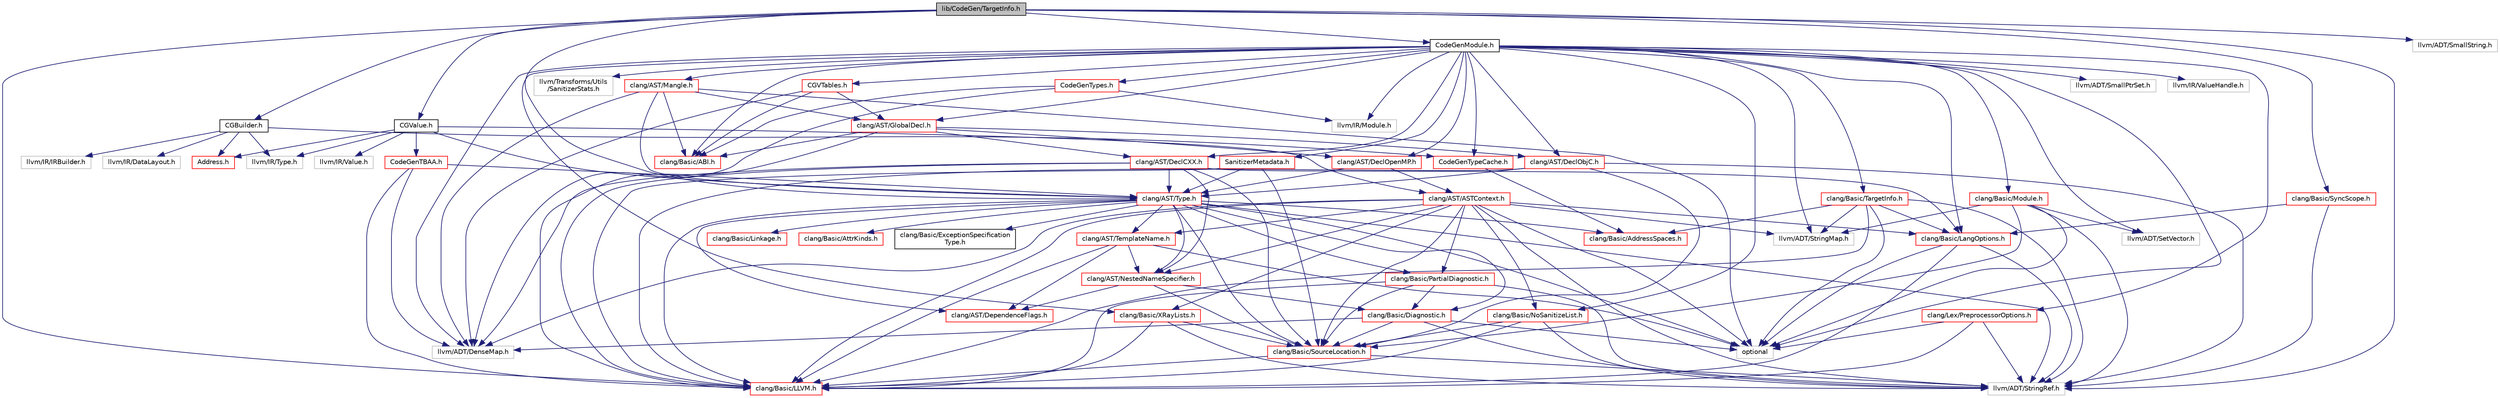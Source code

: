 digraph "lib/CodeGen/TargetInfo.h"
{
 // LATEX_PDF_SIZE
  bgcolor="transparent";
  edge [fontname="Helvetica",fontsize="10",labelfontname="Helvetica",labelfontsize="10"];
  node [fontname="Helvetica",fontsize="10",shape=record];
  Node1 [label="lib/CodeGen/TargetInfo.h",height=0.2,width=0.4,color="black", fillcolor="grey75", style="filled", fontcolor="black",tooltip=" "];
  Node1 -> Node2 [color="midnightblue",fontsize="10",style="solid",fontname="Helvetica"];
  Node2 [label="CGBuilder.h",height=0.2,width=0.4,color="black",URL="$CGBuilder_8h.html",tooltip=" "];
  Node2 -> Node3 [color="midnightblue",fontsize="10",style="solid",fontname="Helvetica"];
  Node3 [label="Address.h",height=0.2,width=0.4,color="red",URL="$Address_8h.html",tooltip=" "];
  Node2 -> Node11 [color="midnightblue",fontsize="10",style="solid",fontname="Helvetica"];
  Node11 [label="CodeGenTypeCache.h",height=0.2,width=0.4,color="red",URL="$CodeGenTypeCache_8h.html",tooltip=" "];
  Node11 -> Node12 [color="midnightblue",fontsize="10",style="solid",fontname="Helvetica"];
  Node12 [label="clang/Basic/AddressSpaces.h",height=0.2,width=0.4,color="red",URL="$AddressSpaces_8h.html",tooltip=" "];
  Node2 -> Node15 [color="midnightblue",fontsize="10",style="solid",fontname="Helvetica"];
  Node15 [label="llvm/IR/DataLayout.h",height=0.2,width=0.4,color="grey75",tooltip=" "];
  Node2 -> Node16 [color="midnightblue",fontsize="10",style="solid",fontname="Helvetica"];
  Node16 [label="llvm/IR/IRBuilder.h",height=0.2,width=0.4,color="grey75",tooltip=" "];
  Node2 -> Node17 [color="midnightblue",fontsize="10",style="solid",fontname="Helvetica"];
  Node17 [label="llvm/IR/Type.h",height=0.2,width=0.4,color="grey75",tooltip=" "];
  Node1 -> Node18 [color="midnightblue",fontsize="10",style="solid",fontname="Helvetica"];
  Node18 [label="CodeGenModule.h",height=0.2,width=0.4,color="black",URL="$CodeGenModule_8h.html",tooltip=" "];
  Node18 -> Node19 [color="midnightblue",fontsize="10",style="solid",fontname="Helvetica"];
  Node19 [label="CGVTables.h",height=0.2,width=0.4,color="red",URL="$CGVTables_8h.html",tooltip=" "];
  Node19 -> Node150 [color="midnightblue",fontsize="10",style="solid",fontname="Helvetica"];
  Node150 [label="clang/AST/GlobalDecl.h",height=0.2,width=0.4,color="red",URL="$GlobalDecl_8h.html",tooltip=" "];
  Node150 -> Node21 [color="midnightblue",fontsize="10",style="solid",fontname="Helvetica"];
  Node21 [label="clang/AST/DeclCXX.h",height=0.2,width=0.4,color="red",URL="$DeclCXX_8h.html",tooltip=" "];
  Node21 -> Node62 [color="midnightblue",fontsize="10",style="solid",fontname="Helvetica"];
  Node62 [label="clang/AST/NestedNameSpecifier.h",height=0.2,width=0.4,color="red",URL="$NestedNameSpecifier_8h.html",tooltip=" "];
  Node62 -> Node59 [color="midnightblue",fontsize="10",style="solid",fontname="Helvetica"];
  Node59 [label="clang/AST/DependenceFlags.h",height=0.2,width=0.4,color="red",URL="$DependenceFlags_8h.html",tooltip=" "];
  Node62 -> Node63 [color="midnightblue",fontsize="10",style="solid",fontname="Helvetica"];
  Node63 [label="clang/Basic/Diagnostic.h",height=0.2,width=0.4,color="red",URL="$Basic_2Diagnostic_8h.html",tooltip=" "];
  Node63 -> Node72 [color="midnightblue",fontsize="10",style="solid",fontname="Helvetica"];
  Node72 [label="clang/Basic/SourceLocation.h",height=0.2,width=0.4,color="red",URL="$SourceLocation_8h.html",tooltip=" "];
  Node72 -> Node39 [color="midnightblue",fontsize="10",style="solid",fontname="Helvetica"];
  Node39 [label="clang/Basic/LLVM.h",height=0.2,width=0.4,color="red",URL="$LLVM_8h.html",tooltip=" "];
  Node72 -> Node34 [color="midnightblue",fontsize="10",style="solid",fontname="Helvetica"];
  Node34 [label="llvm/ADT/StringRef.h",height=0.2,width=0.4,color="grey75",tooltip=" "];
  Node63 -> Node73 [color="midnightblue",fontsize="10",style="solid",fontname="Helvetica"];
  Node73 [label="llvm/ADT/DenseMap.h",height=0.2,width=0.4,color="grey75",tooltip=" "];
  Node63 -> Node34 [color="midnightblue",fontsize="10",style="solid",fontname="Helvetica"];
  Node63 -> Node66 [color="midnightblue",fontsize="10",style="solid",fontname="Helvetica"];
  Node66 [label="optional",height=0.2,width=0.4,color="grey75",tooltip=" "];
  Node62 -> Node72 [color="midnightblue",fontsize="10",style="solid",fontname="Helvetica"];
  Node21 -> Node58 [color="midnightblue",fontsize="10",style="solid",fontname="Helvetica"];
  Node58 [label="clang/AST/Type.h",height=0.2,width=0.4,color="red",URL="$Type_8h.html",tooltip=" "];
  Node58 -> Node59 [color="midnightblue",fontsize="10",style="solid",fontname="Helvetica"];
  Node58 -> Node62 [color="midnightblue",fontsize="10",style="solid",fontname="Helvetica"];
  Node58 -> Node80 [color="midnightblue",fontsize="10",style="solid",fontname="Helvetica"];
  Node80 [label="clang/AST/TemplateName.h",height=0.2,width=0.4,color="red",URL="$TemplateName_8h.html",tooltip=" "];
  Node80 -> Node59 [color="midnightblue",fontsize="10",style="solid",fontname="Helvetica"];
  Node80 -> Node62 [color="midnightblue",fontsize="10",style="solid",fontname="Helvetica"];
  Node80 -> Node39 [color="midnightblue",fontsize="10",style="solid",fontname="Helvetica"];
  Node80 -> Node66 [color="midnightblue",fontsize="10",style="solid",fontname="Helvetica"];
  Node58 -> Node12 [color="midnightblue",fontsize="10",style="solid",fontname="Helvetica"];
  Node58 -> Node82 [color="midnightblue",fontsize="10",style="solid",fontname="Helvetica"];
  Node82 [label="clang/Basic/AttrKinds.h",height=0.2,width=0.4,color="red",URL="$AttrKinds_8h.html",tooltip=" "];
  Node58 -> Node63 [color="midnightblue",fontsize="10",style="solid",fontname="Helvetica"];
  Node58 -> Node84 [color="midnightblue",fontsize="10",style="solid",fontname="Helvetica"];
  Node84 [label="clang/Basic/ExceptionSpecification\lType.h",height=0.2,width=0.4,color="black",URL="$ExceptionSpecificationType_8h.html",tooltip=" "];
  Node58 -> Node39 [color="midnightblue",fontsize="10",style="solid",fontname="Helvetica"];
  Node58 -> Node85 [color="midnightblue",fontsize="10",style="solid",fontname="Helvetica"];
  Node85 [label="clang/Basic/Linkage.h",height=0.2,width=0.4,color="red",URL="$include_2clang_2Basic_2Linkage_8h.html",tooltip=" "];
  Node58 -> Node86 [color="midnightblue",fontsize="10",style="solid",fontname="Helvetica"];
  Node86 [label="clang/Basic/PartialDiagnostic.h",height=0.2,width=0.4,color="red",URL="$PartialDiagnostic_8h.html",tooltip=" "];
  Node86 -> Node63 [color="midnightblue",fontsize="10",style="solid",fontname="Helvetica"];
  Node86 -> Node39 [color="midnightblue",fontsize="10",style="solid",fontname="Helvetica"];
  Node86 -> Node72 [color="midnightblue",fontsize="10",style="solid",fontname="Helvetica"];
  Node86 -> Node34 [color="midnightblue",fontsize="10",style="solid",fontname="Helvetica"];
  Node58 -> Node72 [color="midnightblue",fontsize="10",style="solid",fontname="Helvetica"];
  Node58 -> Node34 [color="midnightblue",fontsize="10",style="solid",fontname="Helvetica"];
  Node58 -> Node66 [color="midnightblue",fontsize="10",style="solid",fontname="Helvetica"];
  Node21 -> Node39 [color="midnightblue",fontsize="10",style="solid",fontname="Helvetica"];
  Node21 -> Node122 [color="midnightblue",fontsize="10",style="solid",fontname="Helvetica"];
  Node122 [label="clang/Basic/LangOptions.h",height=0.2,width=0.4,color="red",URL="$LangOptions_8h.html",tooltip=" "];
  Node122 -> Node39 [color="midnightblue",fontsize="10",style="solid",fontname="Helvetica"];
  Node122 -> Node34 [color="midnightblue",fontsize="10",style="solid",fontname="Helvetica"];
  Node122 -> Node66 [color="midnightblue",fontsize="10",style="solid",fontname="Helvetica"];
  Node21 -> Node72 [color="midnightblue",fontsize="10",style="solid",fontname="Helvetica"];
  Node21 -> Node73 [color="midnightblue",fontsize="10",style="solid",fontname="Helvetica"];
  Node150 -> Node160 [color="midnightblue",fontsize="10",style="solid",fontname="Helvetica"];
  Node160 [label="clang/AST/DeclObjC.h",height=0.2,width=0.4,color="red",URL="$DeclObjC_8h.html",tooltip=" "];
  Node160 -> Node58 [color="midnightblue",fontsize="10",style="solid",fontname="Helvetica"];
  Node160 -> Node39 [color="midnightblue",fontsize="10",style="solid",fontname="Helvetica"];
  Node160 -> Node72 [color="midnightblue",fontsize="10",style="solid",fontname="Helvetica"];
  Node160 -> Node34 [color="midnightblue",fontsize="10",style="solid",fontname="Helvetica"];
  Node150 -> Node165 [color="midnightblue",fontsize="10",style="solid",fontname="Helvetica"];
  Node165 [label="clang/AST/DeclOpenMP.h",height=0.2,width=0.4,color="red",URL="$DeclOpenMP_8h.html",tooltip=" "];
  Node165 -> Node166 [color="midnightblue",fontsize="10",style="solid",fontname="Helvetica"];
  Node166 [label="clang/AST/ASTContext.h",height=0.2,width=0.4,color="red",URL="$ASTContext_8h.html",tooltip=" "];
  Node166 -> Node62 [color="midnightblue",fontsize="10",style="solid",fontname="Helvetica"];
  Node166 -> Node80 [color="midnightblue",fontsize="10",style="solid",fontname="Helvetica"];
  Node166 -> Node39 [color="midnightblue",fontsize="10",style="solid",fontname="Helvetica"];
  Node166 -> Node122 [color="midnightblue",fontsize="10",style="solid",fontname="Helvetica"];
  Node166 -> Node174 [color="midnightblue",fontsize="10",style="solid",fontname="Helvetica"];
  Node174 [label="clang/Basic/NoSanitizeList.h",height=0.2,width=0.4,color="red",URL="$NoSanitizeList_8h.html",tooltip=" "];
  Node174 -> Node39 [color="midnightblue",fontsize="10",style="solid",fontname="Helvetica"];
  Node174 -> Node72 [color="midnightblue",fontsize="10",style="solid",fontname="Helvetica"];
  Node174 -> Node34 [color="midnightblue",fontsize="10",style="solid",fontname="Helvetica"];
  Node166 -> Node86 [color="midnightblue",fontsize="10",style="solid",fontname="Helvetica"];
  Node166 -> Node72 [color="midnightblue",fontsize="10",style="solid",fontname="Helvetica"];
  Node166 -> Node183 [color="midnightblue",fontsize="10",style="solid",fontname="Helvetica"];
  Node183 [label="clang/Basic/XRayLists.h",height=0.2,width=0.4,color="red",URL="$XRayLists_8h.html",tooltip=" "];
  Node183 -> Node39 [color="midnightblue",fontsize="10",style="solid",fontname="Helvetica"];
  Node183 -> Node72 [color="midnightblue",fontsize="10",style="solid",fontname="Helvetica"];
  Node183 -> Node34 [color="midnightblue",fontsize="10",style="solid",fontname="Helvetica"];
  Node166 -> Node73 [color="midnightblue",fontsize="10",style="solid",fontname="Helvetica"];
  Node166 -> Node102 [color="midnightblue",fontsize="10",style="solid",fontname="Helvetica"];
  Node102 [label="llvm/ADT/StringMap.h",height=0.2,width=0.4,color="grey75",tooltip=" "];
  Node166 -> Node34 [color="midnightblue",fontsize="10",style="solid",fontname="Helvetica"];
  Node166 -> Node66 [color="midnightblue",fontsize="10",style="solid",fontname="Helvetica"];
  Node165 -> Node58 [color="midnightblue",fontsize="10",style="solid",fontname="Helvetica"];
  Node150 -> Node190 [color="midnightblue",fontsize="10",style="solid",fontname="Helvetica"];
  Node190 [label="clang/Basic/ABI.h",height=0.2,width=0.4,color="red",URL="$ABI_8h.html",tooltip=" "];
  Node150 -> Node39 [color="midnightblue",fontsize="10",style="solid",fontname="Helvetica"];
  Node19 -> Node190 [color="midnightblue",fontsize="10",style="solid",fontname="Helvetica"];
  Node19 -> Node73 [color="midnightblue",fontsize="10",style="solid",fontname="Helvetica"];
  Node18 -> Node11 [color="midnightblue",fontsize="10",style="solid",fontname="Helvetica"];
  Node18 -> Node199 [color="midnightblue",fontsize="10",style="solid",fontname="Helvetica"];
  Node199 [label="CodeGenTypes.h",height=0.2,width=0.4,color="red",URL="$CodeGenTypes_8h.html",tooltip=" "];
  Node199 -> Node190 [color="midnightblue",fontsize="10",style="solid",fontname="Helvetica"];
  Node199 -> Node73 [color="midnightblue",fontsize="10",style="solid",fontname="Helvetica"];
  Node199 -> Node211 [color="midnightblue",fontsize="10",style="solid",fontname="Helvetica"];
  Node211 [label="llvm/IR/Module.h",height=0.2,width=0.4,color="grey75",tooltip=" "];
  Node18 -> Node212 [color="midnightblue",fontsize="10",style="solid",fontname="Helvetica"];
  Node212 [label="SanitizerMetadata.h",height=0.2,width=0.4,color="red",URL="$SanitizerMetadata_8h.html",tooltip=" "];
  Node212 -> Node58 [color="midnightblue",fontsize="10",style="solid",fontname="Helvetica"];
  Node212 -> Node39 [color="midnightblue",fontsize="10",style="solid",fontname="Helvetica"];
  Node212 -> Node72 [color="midnightblue",fontsize="10",style="solid",fontname="Helvetica"];
  Node18 -> Node21 [color="midnightblue",fontsize="10",style="solid",fontname="Helvetica"];
  Node18 -> Node160 [color="midnightblue",fontsize="10",style="solid",fontname="Helvetica"];
  Node18 -> Node165 [color="midnightblue",fontsize="10",style="solid",fontname="Helvetica"];
  Node18 -> Node150 [color="midnightblue",fontsize="10",style="solid",fontname="Helvetica"];
  Node18 -> Node213 [color="midnightblue",fontsize="10",style="solid",fontname="Helvetica"];
  Node213 [label="clang/AST/Mangle.h",height=0.2,width=0.4,color="red",URL="$Mangle_8h.html",tooltip=" "];
  Node213 -> Node150 [color="midnightblue",fontsize="10",style="solid",fontname="Helvetica"];
  Node213 -> Node58 [color="midnightblue",fontsize="10",style="solid",fontname="Helvetica"];
  Node213 -> Node190 [color="midnightblue",fontsize="10",style="solid",fontname="Helvetica"];
  Node213 -> Node73 [color="midnightblue",fontsize="10",style="solid",fontname="Helvetica"];
  Node213 -> Node66 [color="midnightblue",fontsize="10",style="solid",fontname="Helvetica"];
  Node18 -> Node190 [color="midnightblue",fontsize="10",style="solid",fontname="Helvetica"];
  Node18 -> Node122 [color="midnightblue",fontsize="10",style="solid",fontname="Helvetica"];
  Node18 -> Node214 [color="midnightblue",fontsize="10",style="solid",fontname="Helvetica"];
  Node214 [label="clang/Basic/Module.h",height=0.2,width=0.4,color="red",URL="$Module_8h.html",tooltip=" "];
  Node214 -> Node72 [color="midnightblue",fontsize="10",style="solid",fontname="Helvetica"];
  Node214 -> Node222 [color="midnightblue",fontsize="10",style="solid",fontname="Helvetica"];
  Node222 [label="llvm/ADT/SetVector.h",height=0.2,width=0.4,color="grey75",tooltip=" "];
  Node214 -> Node102 [color="midnightblue",fontsize="10",style="solid",fontname="Helvetica"];
  Node214 -> Node34 [color="midnightblue",fontsize="10",style="solid",fontname="Helvetica"];
  Node214 -> Node66 [color="midnightblue",fontsize="10",style="solid",fontname="Helvetica"];
  Node18 -> Node174 [color="midnightblue",fontsize="10",style="solid",fontname="Helvetica"];
  Node18 -> Node224 [color="midnightblue",fontsize="10",style="solid",fontname="Helvetica"];
  Node224 [label="clang/Basic/TargetInfo.h",height=0.2,width=0.4,color="red",URL="$include_2clang_2Basic_2TargetInfo_8h.html",tooltip=" "];
  Node224 -> Node12 [color="midnightblue",fontsize="10",style="solid",fontname="Helvetica"];
  Node224 -> Node39 [color="midnightblue",fontsize="10",style="solid",fontname="Helvetica"];
  Node224 -> Node122 [color="midnightblue",fontsize="10",style="solid",fontname="Helvetica"];
  Node224 -> Node102 [color="midnightblue",fontsize="10",style="solid",fontname="Helvetica"];
  Node224 -> Node34 [color="midnightblue",fontsize="10",style="solid",fontname="Helvetica"];
  Node224 -> Node66 [color="midnightblue",fontsize="10",style="solid",fontname="Helvetica"];
  Node18 -> Node183 [color="midnightblue",fontsize="10",style="solid",fontname="Helvetica"];
  Node18 -> Node230 [color="midnightblue",fontsize="10",style="solid",fontname="Helvetica"];
  Node230 [label="clang/Lex/PreprocessorOptions.h",height=0.2,width=0.4,color="red",URL="$PreprocessorOptions_8h.html",tooltip=" "];
  Node230 -> Node39 [color="midnightblue",fontsize="10",style="solid",fontname="Helvetica"];
  Node230 -> Node34 [color="midnightblue",fontsize="10",style="solid",fontname="Helvetica"];
  Node230 -> Node66 [color="midnightblue",fontsize="10",style="solid",fontname="Helvetica"];
  Node18 -> Node73 [color="midnightblue",fontsize="10",style="solid",fontname="Helvetica"];
  Node18 -> Node222 [color="midnightblue",fontsize="10",style="solid",fontname="Helvetica"];
  Node18 -> Node234 [color="midnightblue",fontsize="10",style="solid",fontname="Helvetica"];
  Node234 [label="llvm/ADT/SmallPtrSet.h",height=0.2,width=0.4,color="grey75",tooltip=" "];
  Node18 -> Node102 [color="midnightblue",fontsize="10",style="solid",fontname="Helvetica"];
  Node18 -> Node211 [color="midnightblue",fontsize="10",style="solid",fontname="Helvetica"];
  Node18 -> Node235 [color="midnightblue",fontsize="10",style="solid",fontname="Helvetica"];
  Node235 [label="llvm/IR/ValueHandle.h",height=0.2,width=0.4,color="grey75",tooltip=" "];
  Node18 -> Node236 [color="midnightblue",fontsize="10",style="solid",fontname="Helvetica"];
  Node236 [label="llvm/Transforms/Utils\l/SanitizerStats.h",height=0.2,width=0.4,color="grey75",tooltip=" "];
  Node18 -> Node66 [color="midnightblue",fontsize="10",style="solid",fontname="Helvetica"];
  Node1 -> Node201 [color="midnightblue",fontsize="10",style="solid",fontname="Helvetica"];
  Node201 [label="CGValue.h",height=0.2,width=0.4,color="black",URL="$CGValue_8h.html",tooltip=" "];
  Node201 -> Node166 [color="midnightblue",fontsize="10",style="solid",fontname="Helvetica"];
  Node201 -> Node58 [color="midnightblue",fontsize="10",style="solid",fontname="Helvetica"];
  Node201 -> Node202 [color="midnightblue",fontsize="10",style="solid",fontname="Helvetica"];
  Node202 [label="llvm/IR/Value.h",height=0.2,width=0.4,color="grey75",tooltip=" "];
  Node201 -> Node17 [color="midnightblue",fontsize="10",style="solid",fontname="Helvetica"];
  Node201 -> Node3 [color="midnightblue",fontsize="10",style="solid",fontname="Helvetica"];
  Node201 -> Node203 [color="midnightblue",fontsize="10",style="solid",fontname="Helvetica"];
  Node203 [label="CodeGenTBAA.h",height=0.2,width=0.4,color="red",URL="$CodeGenTBAA_8h.html",tooltip=" "];
  Node203 -> Node58 [color="midnightblue",fontsize="10",style="solid",fontname="Helvetica"];
  Node203 -> Node39 [color="midnightblue",fontsize="10",style="solid",fontname="Helvetica"];
  Node203 -> Node73 [color="midnightblue",fontsize="10",style="solid",fontname="Helvetica"];
  Node1 -> Node58 [color="midnightblue",fontsize="10",style="solid",fontname="Helvetica"];
  Node1 -> Node39 [color="midnightblue",fontsize="10",style="solid",fontname="Helvetica"];
  Node1 -> Node140 [color="midnightblue",fontsize="10",style="solid",fontname="Helvetica"];
  Node140 [label="clang/Basic/SyncScope.h",height=0.2,width=0.4,color="red",URL="$SyncScope_8h.html",tooltip=" "];
  Node140 -> Node122 [color="midnightblue",fontsize="10",style="solid",fontname="Helvetica"];
  Node140 -> Node34 [color="midnightblue",fontsize="10",style="solid",fontname="Helvetica"];
  Node1 -> Node101 [color="midnightblue",fontsize="10",style="solid",fontname="Helvetica"];
  Node101 [label="llvm/ADT/SmallString.h",height=0.2,width=0.4,color="grey75",tooltip=" "];
  Node1 -> Node34 [color="midnightblue",fontsize="10",style="solid",fontname="Helvetica"];
}
